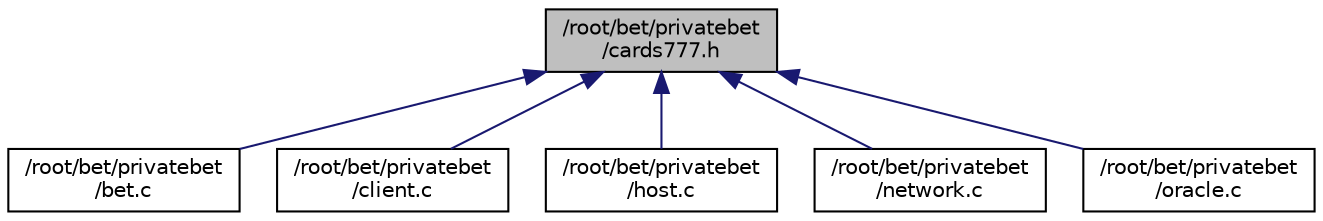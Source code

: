 digraph "/root/bet/privatebet/cards777.h"
{
  edge [fontname="Helvetica",fontsize="10",labelfontname="Helvetica",labelfontsize="10"];
  node [fontname="Helvetica",fontsize="10",shape=record];
  Node1 [label="/root/bet/privatebet\l/cards777.h",height=0.2,width=0.4,color="black", fillcolor="grey75", style="filled", fontcolor="black"];
  Node1 -> Node2 [dir="back",color="midnightblue",fontsize="10",style="solid",fontname="Helvetica"];
  Node2 [label="/root/bet/privatebet\l/bet.c",height=0.2,width=0.4,color="black", fillcolor="white", style="filled",URL="$bet_8c.html"];
  Node1 -> Node3 [dir="back",color="midnightblue",fontsize="10",style="solid",fontname="Helvetica"];
  Node3 [label="/root/bet/privatebet\l/client.c",height=0.2,width=0.4,color="black", fillcolor="white", style="filled",URL="$client_8c.html"];
  Node1 -> Node4 [dir="back",color="midnightblue",fontsize="10",style="solid",fontname="Helvetica"];
  Node4 [label="/root/bet/privatebet\l/host.c",height=0.2,width=0.4,color="black", fillcolor="white", style="filled",URL="$host_8c.html"];
  Node1 -> Node5 [dir="back",color="midnightblue",fontsize="10",style="solid",fontname="Helvetica"];
  Node5 [label="/root/bet/privatebet\l/network.c",height=0.2,width=0.4,color="black", fillcolor="white", style="filled",URL="$network_8c.html"];
  Node1 -> Node6 [dir="back",color="midnightblue",fontsize="10",style="solid",fontname="Helvetica"];
  Node6 [label="/root/bet/privatebet\l/oracle.c",height=0.2,width=0.4,color="black", fillcolor="white", style="filled",URL="$oracle_8c.html"];
}
